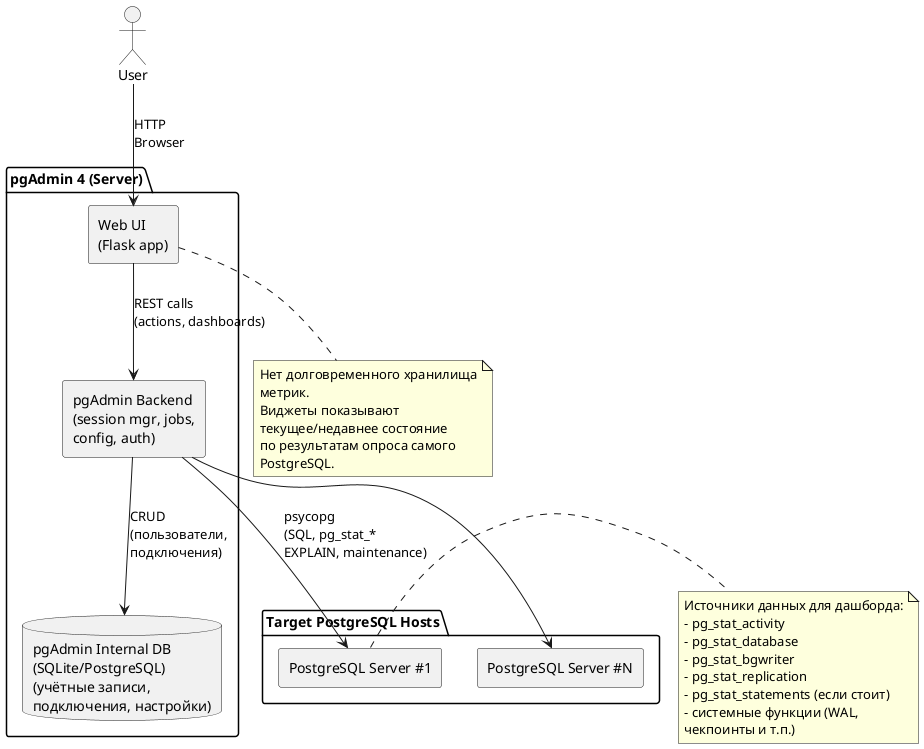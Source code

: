 @startuml
skinparam shadowing false
skinparam componentStyle rectangle
skinparam wrapWidth 220
skinparam defaultTextAlignment left

actor User as U

package "pgAdmin 4 (Server)" as PGADMIN {
  [Web UI\n(Flask app)] as WEB
  [pgAdmin Backend\n(session mgr, jobs,\nconfig, auth)] as BACK
  database "pgAdmin Internal DB\n(SQLite/PostgreSQL)\n(учётные записи,\nподключения, настройки)" as PADB
}

package "Target PostgreSQL Hosts" as PGHOSTS {
  [PostgreSQL Server #1] as PG1
  [PostgreSQL Server #N] as PGN
}

U --> WEB : HTTP\nBrowser
WEB --> BACK : REST calls\n(actions, dashboards)
BACK --> PADB : CRUD\n(пользователи,\nподключения)
BACK --> PG1 : psycopg\n(SQL, pg_stat_*\nEXPLAIN, maintenance)
BACK --> PGN

note right of PG1
  Источники данных для дашборда:
  - pg_stat_activity
  - pg_stat_database
  - pg_stat_bgwriter
  - pg_stat_replication
  - pg_stat_statements (если стоит)
  - системные функции (WAL, чекпоинты и т.п.)
end note

' Ограничения
note bottom of WEB
  Нет долговременного хранилища метрик.
  Виджеты показывают текущее/недавнее состояние
  по результатам опроса самого PostgreSQL.
end note

@enduml
